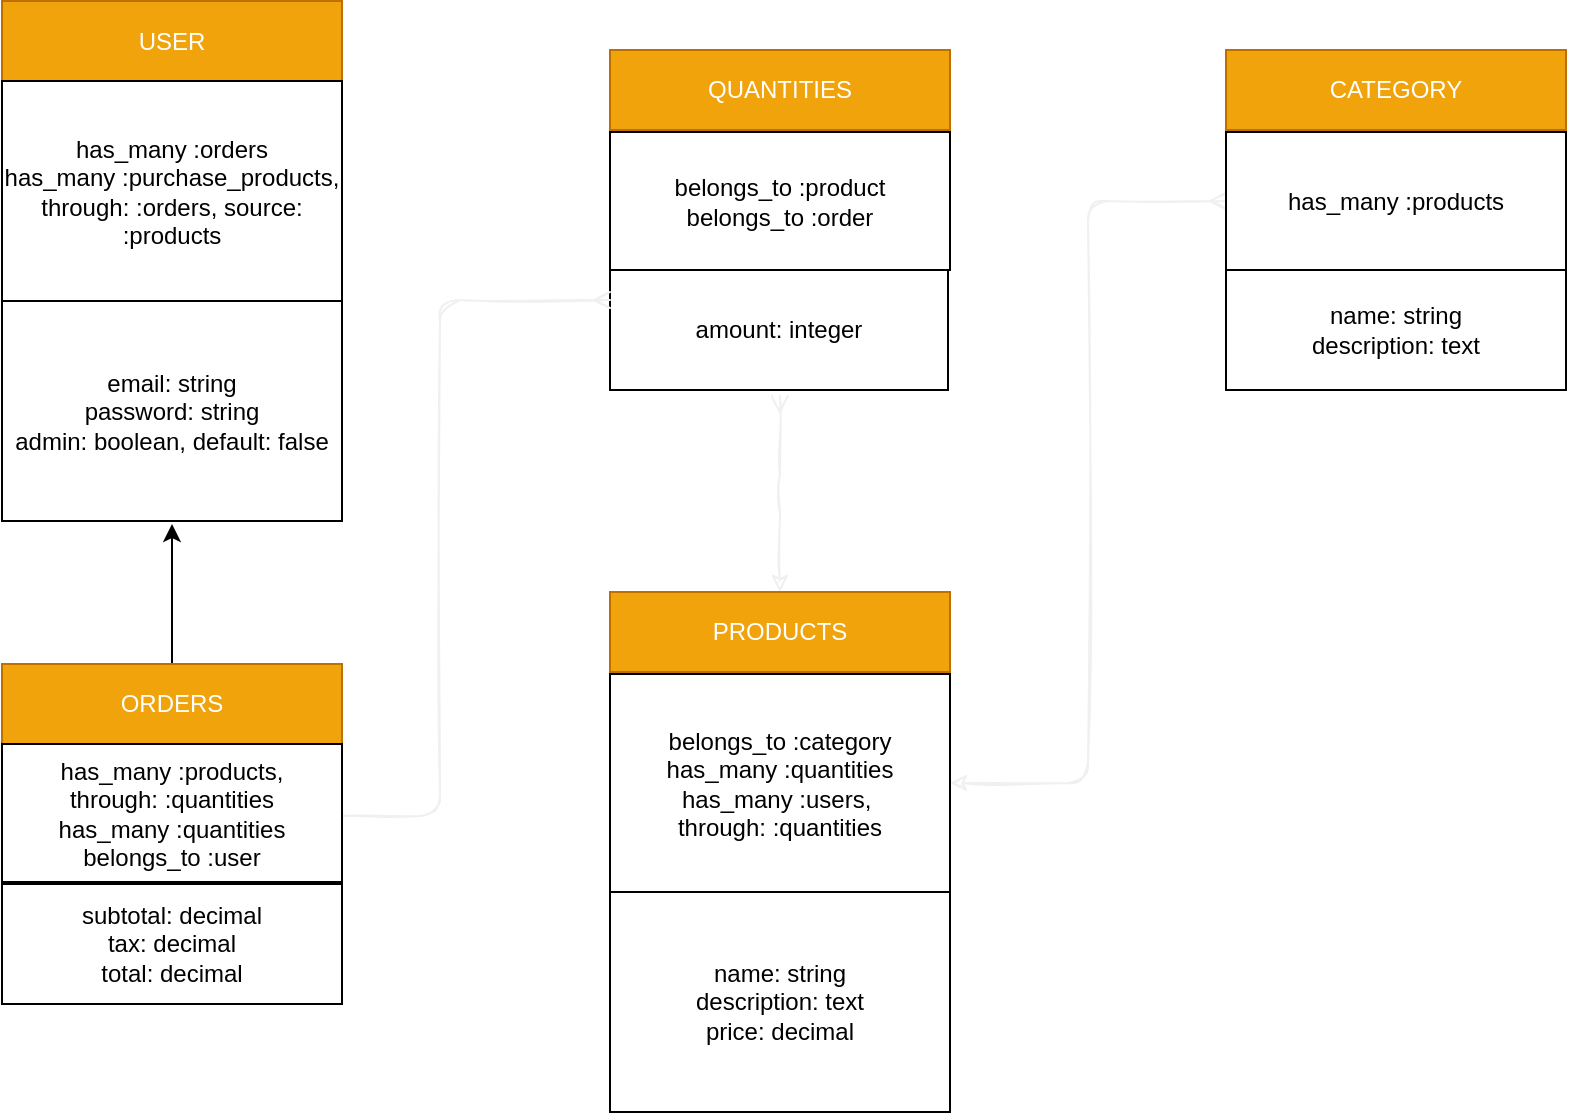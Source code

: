 <mxfile>
    <diagram id="GgGyAQL7Tlq910u7JSnT" name="Page-1">
        <mxGraphModel dx="1134" dy="458" grid="0" gridSize="9" guides="1" tooltips="1" connect="1" arrows="1" fold="1" page="1" pageScale="1" pageWidth="850" pageHeight="1100" math="0" shadow="0">
            <root>
                <mxCell id="0"/>
                <mxCell id="1" parent="0"/>
                <mxCell id="42" value="USER" style="whiteSpace=wrap;html=1;rounded=0;fillColor=#f0a30a;strokeColor=#BD7000;fontColor=#ffffff;" parent="1" vertex="1">
                    <mxGeometry x="36" y="55.5" width="170" height="40" as="geometry"/>
                </mxCell>
                <mxCell id="43" value="has_many :orders&lt;br&gt;has_many :purchase_products, &lt;br&gt;through: :orders, source: :products&lt;br&gt;" style="whiteSpace=wrap;html=1;rounded=0;" parent="1" vertex="1">
                    <mxGeometry x="36" y="95.5" width="170" height="110" as="geometry"/>
                </mxCell>
                <mxCell id="61" value="email: string&lt;br&gt;password: string&lt;br&gt;admin: boolean, default: false&lt;br&gt;" style="whiteSpace=wrap;html=1;rounded=0;" parent="1" vertex="1">
                    <mxGeometry x="36" y="205.5" width="170" height="110" as="geometry"/>
                </mxCell>
                <mxCell id="93" style="edgeStyle=orthogonalEdgeStyle;rounded=1;sketch=1;jumpSize=4;orthogonalLoop=1;jettySize=auto;html=1;startArrow=classic;startFill=1;endArrow=ERmany;endFill=0;strokeColor=#f0f0f0;" parent="1" source="63" edge="1">
                    <mxGeometry relative="1" as="geometry">
                        <mxPoint x="425" y="253" as="targetPoint"/>
                    </mxGeometry>
                </mxCell>
                <mxCell id="63" value="PRODUCTS" style="whiteSpace=wrap;html=1;rounded=0;fillColor=#f0a30a;strokeColor=#BD7000;fontColor=#ffffff;" parent="1" vertex="1">
                    <mxGeometry x="340" y="351" width="170" height="40" as="geometry"/>
                </mxCell>
                <mxCell id="64" value="name: string&lt;br&gt;description: text&lt;br&gt;price: decimal" style="whiteSpace=wrap;html=1;rounded=0;" parent="1" vertex="1">
                    <mxGeometry x="340" y="501" width="170" height="110" as="geometry"/>
                </mxCell>
                <mxCell id="98" style="edgeStyle=orthogonalEdgeStyle;rounded=1;sketch=1;jumpSize=4;orthogonalLoop=1;jettySize=auto;html=1;entryX=0;entryY=0.5;entryDx=0;entryDy=0;startArrow=classic;startFill=1;endArrow=ERmany;endFill=0;strokeColor=#f0f0f0;" parent="1" source="65" target="68" edge="1">
                    <mxGeometry relative="1" as="geometry"/>
                </mxCell>
                <mxCell id="65" value="belongs_to :category&lt;br&gt;has_many :quantities&lt;br&gt;has_many :users,&amp;nbsp;&lt;br&gt;through: :quantities" style="whiteSpace=wrap;html=1;rounded=0;" parent="1" vertex="1">
                    <mxGeometry x="340" y="392" width="170" height="109" as="geometry"/>
                </mxCell>
                <mxCell id="66" value="CATEGORY" style="whiteSpace=wrap;html=1;rounded=0;fillColor=#f0a30a;strokeColor=#BD7000;fontColor=#ffffff;" parent="1" vertex="1">
                    <mxGeometry x="648" y="80" width="170" height="40" as="geometry"/>
                </mxCell>
                <mxCell id="67" value="name: string&lt;br&gt;description: text&lt;br&gt;" style="whiteSpace=wrap;html=1;rounded=0;" parent="1" vertex="1">
                    <mxGeometry x="648" y="190" width="170" height="60" as="geometry"/>
                </mxCell>
                <mxCell id="68" value="has_many :products" style="whiteSpace=wrap;html=1;rounded=0;" parent="1" vertex="1">
                    <mxGeometry x="648" y="121" width="170" height="69" as="geometry"/>
                </mxCell>
                <mxCell id="69" value="QUANTITIES" style="whiteSpace=wrap;html=1;rounded=0;fillColor=#f0a30a;strokeColor=#BD7000;fontColor=#ffffff;" parent="1" vertex="1">
                    <mxGeometry x="340" y="80" width="170" height="40" as="geometry"/>
                </mxCell>
                <mxCell id="70" value="amount: integer" style="whiteSpace=wrap;html=1;rounded=0;" parent="1" vertex="1">
                    <mxGeometry x="340" y="190" width="169" height="60" as="geometry"/>
                </mxCell>
                <mxCell id="71" value="belongs_to :product&lt;br&gt;belongs_to :order" style="whiteSpace=wrap;html=1;rounded=0;" parent="1" vertex="1">
                    <mxGeometry x="340" y="121" width="170" height="69" as="geometry"/>
                </mxCell>
                <mxCell id="72" value="subtotal: decimal&lt;br&gt;tax: decimal&lt;br&gt;total: decimal" style="whiteSpace=wrap;html=1;rounded=0;" parent="1" vertex="1">
                    <mxGeometry x="36" y="497" width="170" height="60" as="geometry"/>
                </mxCell>
                <mxCell id="99" style="edgeStyle=orthogonalEdgeStyle;rounded=0;orthogonalLoop=1;jettySize=auto;html=1;" edge="1" parent="1" source="73">
                    <mxGeometry relative="1" as="geometry">
                        <mxPoint x="121" y="317" as="targetPoint"/>
                    </mxGeometry>
                </mxCell>
                <mxCell id="73" value="ORDERS" style="whiteSpace=wrap;html=1;rounded=0;fillColor=#f0a30a;strokeColor=#BD7000;fontColor=#ffffff;" parent="1" vertex="1">
                    <mxGeometry x="36" y="387" width="170" height="40" as="geometry"/>
                </mxCell>
                <mxCell id="96" style="edgeStyle=orthogonalEdgeStyle;rounded=1;sketch=1;jumpSize=4;orthogonalLoop=1;jettySize=auto;html=1;startArrow=none;startFill=0;endArrow=ERmany;endFill=0;strokeColor=#f0f0f0;entryX=0;entryY=0.25;entryDx=0;entryDy=0;" parent="1" source="74" target="70" edge="1">
                    <mxGeometry relative="1" as="geometry">
                        <mxPoint x="283" y="210" as="targetPoint"/>
                        <Array as="points">
                            <mxPoint x="255" y="463"/>
                            <mxPoint x="255" y="205"/>
                        </Array>
                    </mxGeometry>
                </mxCell>
                <mxCell id="74" value="has_many :products,&lt;br&gt;through: :quantities&lt;br&gt;has_many :quantities&lt;br&gt;belongs_to :user" style="whiteSpace=wrap;html=1;rounded=0;" parent="1" vertex="1">
                    <mxGeometry x="36" y="427" width="170" height="69" as="geometry"/>
                </mxCell>
            </root>
        </mxGraphModel>
    </diagram>
</mxfile>